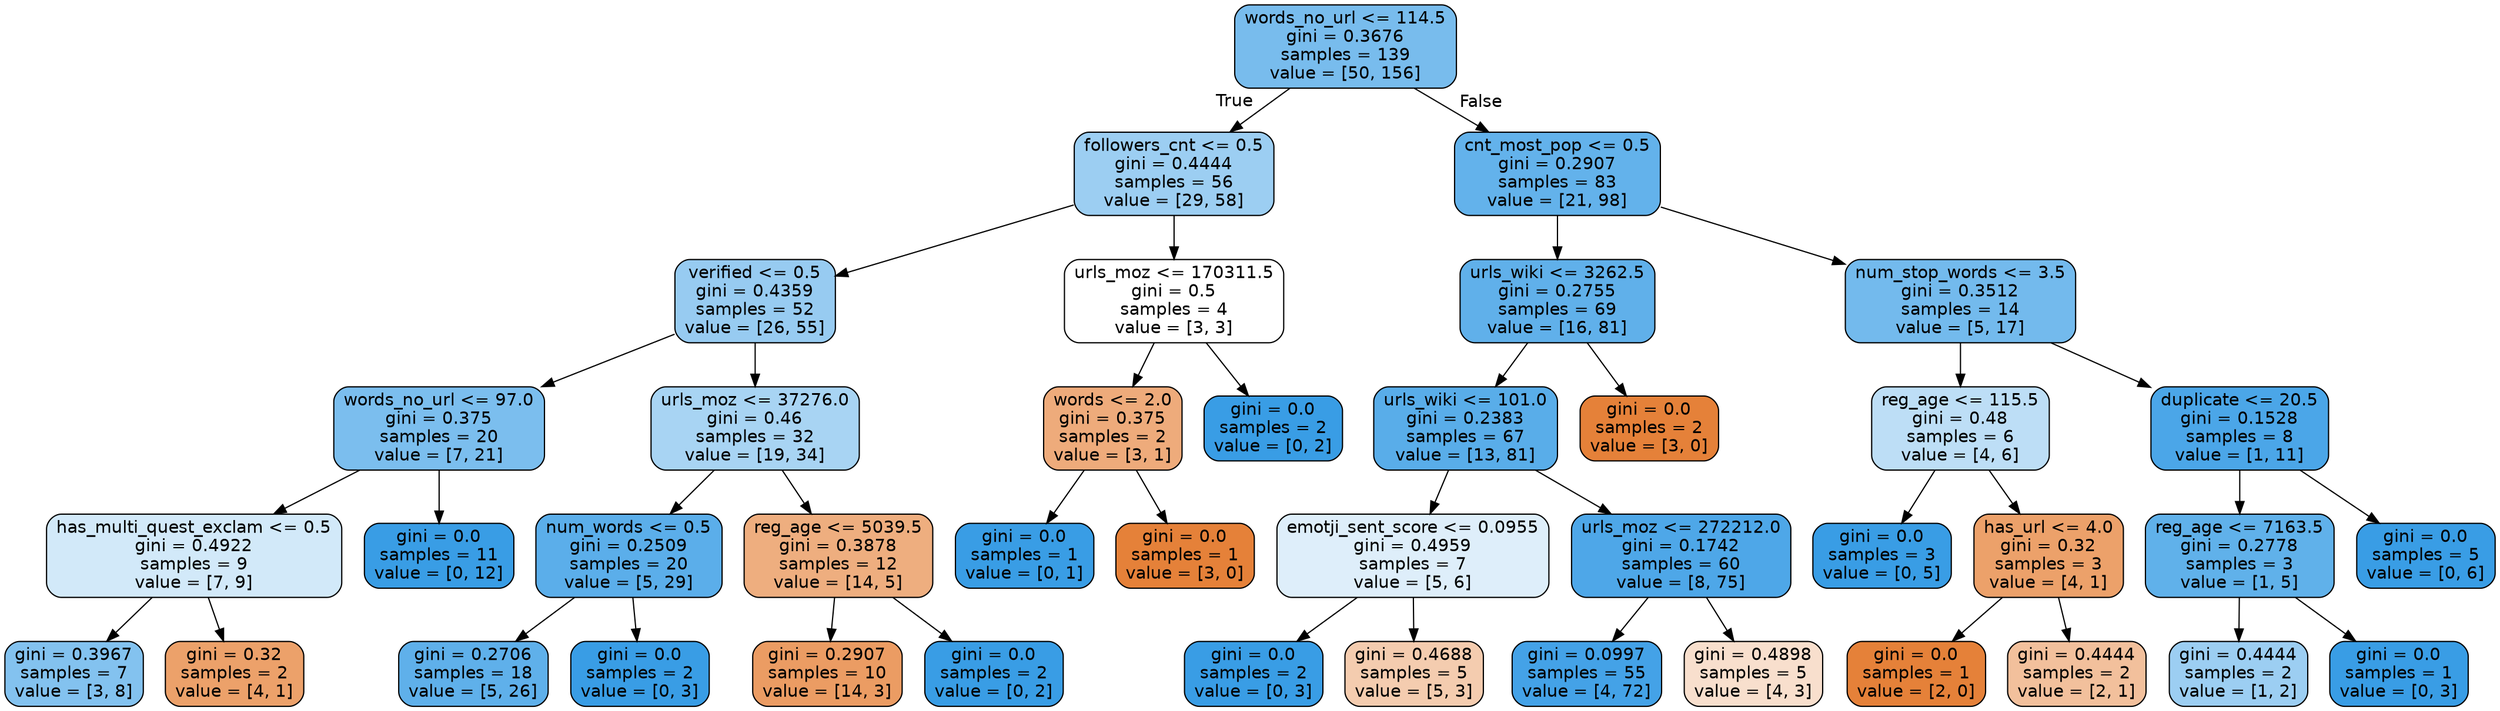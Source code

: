 digraph Tree {
node [shape=box, style="filled, rounded", color="black", fontname=helvetica] ;
edge [fontname=helvetica] ;
0 [label="words_no_url <= 114.5\ngini = 0.3676\nsamples = 139\nvalue = [50, 156]", fillcolor="#399de5ad"] ;
1 [label="followers_cnt <= 0.5\ngini = 0.4444\nsamples = 56\nvalue = [29, 58]", fillcolor="#399de57f"] ;
0 -> 1 [labeldistance=2.5, labelangle=45, headlabel="True"] ;
2 [label="verified <= 0.5\ngini = 0.4359\nsamples = 52\nvalue = [26, 55]", fillcolor="#399de586"] ;
1 -> 2 ;
3 [label="words_no_url <= 97.0\ngini = 0.375\nsamples = 20\nvalue = [7, 21]", fillcolor="#399de5aa"] ;
2 -> 3 ;
4 [label="has_multi_quest_exclam <= 0.5\ngini = 0.4922\nsamples = 9\nvalue = [7, 9]", fillcolor="#399de539"] ;
3 -> 4 ;
5 [label="gini = 0.3967\nsamples = 7\nvalue = [3, 8]", fillcolor="#399de59f"] ;
4 -> 5 ;
6 [label="gini = 0.32\nsamples = 2\nvalue = [4, 1]", fillcolor="#e58139bf"] ;
4 -> 6 ;
7 [label="gini = 0.0\nsamples = 11\nvalue = [0, 12]", fillcolor="#399de5ff"] ;
3 -> 7 ;
8 [label="urls_moz <= 37276.0\ngini = 0.46\nsamples = 32\nvalue = [19, 34]", fillcolor="#399de570"] ;
2 -> 8 ;
9 [label="num_words <= 0.5\ngini = 0.2509\nsamples = 20\nvalue = [5, 29]", fillcolor="#399de5d3"] ;
8 -> 9 ;
10 [label="gini = 0.2706\nsamples = 18\nvalue = [5, 26]", fillcolor="#399de5ce"] ;
9 -> 10 ;
11 [label="gini = 0.0\nsamples = 2\nvalue = [0, 3]", fillcolor="#399de5ff"] ;
9 -> 11 ;
12 [label="reg_age <= 5039.5\ngini = 0.3878\nsamples = 12\nvalue = [14, 5]", fillcolor="#e58139a4"] ;
8 -> 12 ;
13 [label="gini = 0.2907\nsamples = 10\nvalue = [14, 3]", fillcolor="#e58139c8"] ;
12 -> 13 ;
14 [label="gini = 0.0\nsamples = 2\nvalue = [0, 2]", fillcolor="#399de5ff"] ;
12 -> 14 ;
15 [label="urls_moz <= 170311.5\ngini = 0.5\nsamples = 4\nvalue = [3, 3]", fillcolor="#e5813900"] ;
1 -> 15 ;
16 [label="words <= 2.0\ngini = 0.375\nsamples = 2\nvalue = [3, 1]", fillcolor="#e58139aa"] ;
15 -> 16 ;
17 [label="gini = 0.0\nsamples = 1\nvalue = [0, 1]", fillcolor="#399de5ff"] ;
16 -> 17 ;
18 [label="gini = 0.0\nsamples = 1\nvalue = [3, 0]", fillcolor="#e58139ff"] ;
16 -> 18 ;
19 [label="gini = 0.0\nsamples = 2\nvalue = [0, 2]", fillcolor="#399de5ff"] ;
15 -> 19 ;
20 [label="cnt_most_pop <= 0.5\ngini = 0.2907\nsamples = 83\nvalue = [21, 98]", fillcolor="#399de5c8"] ;
0 -> 20 [labeldistance=2.5, labelangle=-45, headlabel="False"] ;
21 [label="urls_wiki <= 3262.5\ngini = 0.2755\nsamples = 69\nvalue = [16, 81]", fillcolor="#399de5cd"] ;
20 -> 21 ;
22 [label="urls_wiki <= 101.0\ngini = 0.2383\nsamples = 67\nvalue = [13, 81]", fillcolor="#399de5d6"] ;
21 -> 22 ;
23 [label="emotji_sent_score <= 0.0955\ngini = 0.4959\nsamples = 7\nvalue = [5, 6]", fillcolor="#399de52a"] ;
22 -> 23 ;
24 [label="gini = 0.0\nsamples = 2\nvalue = [0, 3]", fillcolor="#399de5ff"] ;
23 -> 24 ;
25 [label="gini = 0.4688\nsamples = 5\nvalue = [5, 3]", fillcolor="#e5813966"] ;
23 -> 25 ;
26 [label="urls_moz <= 272212.0\ngini = 0.1742\nsamples = 60\nvalue = [8, 75]", fillcolor="#399de5e4"] ;
22 -> 26 ;
27 [label="gini = 0.0997\nsamples = 55\nvalue = [4, 72]", fillcolor="#399de5f1"] ;
26 -> 27 ;
28 [label="gini = 0.4898\nsamples = 5\nvalue = [4, 3]", fillcolor="#e5813940"] ;
26 -> 28 ;
29 [label="gini = 0.0\nsamples = 2\nvalue = [3, 0]", fillcolor="#e58139ff"] ;
21 -> 29 ;
30 [label="num_stop_words <= 3.5\ngini = 0.3512\nsamples = 14\nvalue = [5, 17]", fillcolor="#399de5b4"] ;
20 -> 30 ;
31 [label="reg_age <= 115.5\ngini = 0.48\nsamples = 6\nvalue = [4, 6]", fillcolor="#399de555"] ;
30 -> 31 ;
32 [label="gini = 0.0\nsamples = 3\nvalue = [0, 5]", fillcolor="#399de5ff"] ;
31 -> 32 ;
33 [label="has_url <= 4.0\ngini = 0.32\nsamples = 3\nvalue = [4, 1]", fillcolor="#e58139bf"] ;
31 -> 33 ;
34 [label="gini = 0.0\nsamples = 1\nvalue = [2, 0]", fillcolor="#e58139ff"] ;
33 -> 34 ;
35 [label="gini = 0.4444\nsamples = 2\nvalue = [2, 1]", fillcolor="#e581397f"] ;
33 -> 35 ;
36 [label="duplicate <= 20.5\ngini = 0.1528\nsamples = 8\nvalue = [1, 11]", fillcolor="#399de5e8"] ;
30 -> 36 ;
37 [label="reg_age <= 7163.5\ngini = 0.2778\nsamples = 3\nvalue = [1, 5]", fillcolor="#399de5cc"] ;
36 -> 37 ;
38 [label="gini = 0.4444\nsamples = 2\nvalue = [1, 2]", fillcolor="#399de57f"] ;
37 -> 38 ;
39 [label="gini = 0.0\nsamples = 1\nvalue = [0, 3]", fillcolor="#399de5ff"] ;
37 -> 39 ;
40 [label="gini = 0.0\nsamples = 5\nvalue = [0, 6]", fillcolor="#399de5ff"] ;
36 -> 40 ;
}